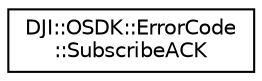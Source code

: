 digraph "Graphical Class Hierarchy"
{
 // INTERACTIVE_SVG=YES
 // LATEX_PDF_SIZE
  edge [fontname="Helvetica",fontsize="10",labelfontname="Helvetica",labelfontsize="10"];
  node [fontname="Helvetica",fontsize="10",shape=record];
  rankdir="LR";
  Node0 [label="DJI::OSDK::ErrorCode\l::SubscribeACK",height=0.2,width=0.4,color="black", fillcolor="white", style="filled",URL="$classDJI_1_1OSDK_1_1ErrorCode_1_1SubscribeACK.html",tooltip="CMDSet: Subscribe."];
}
